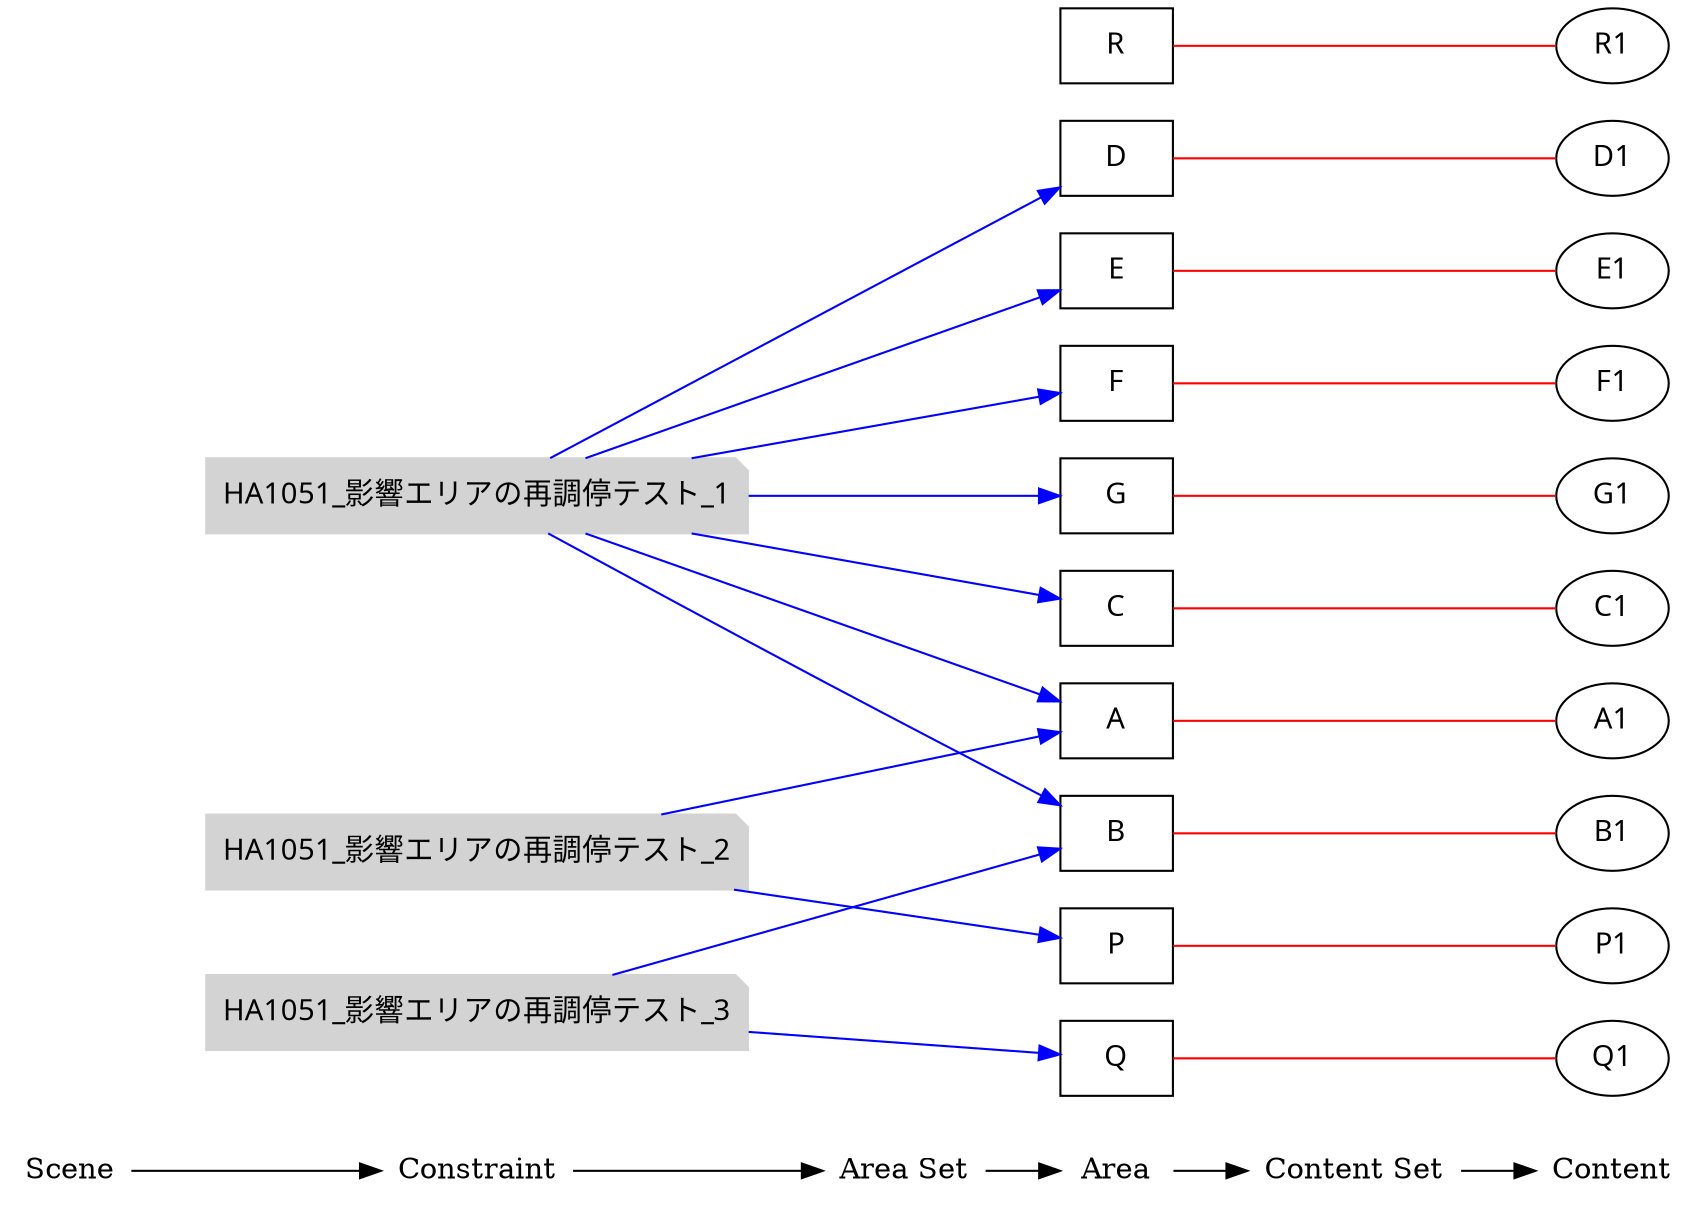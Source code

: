 digraph rule_objects_graph {
	rankdir = LR;
	charset="utf-8";
	clusterrank = global;
	
	node [shape = plaintext];
	Scene -> Constraint -> "Area Set" -> Area -> "Content Set" -> Content; 
	{ rank = same;
		node [shape = box];
		{
			Area;
			e1 [label="A", fontname="Meiryo UI"];
			e2 [label="B", fontname="Meiryo UI"];
			e3 [label="C", fontname="Meiryo UI"];
			e4 [label="D", fontname="Meiryo UI"];
			e5 [label="E", fontname="Meiryo UI"];
			e6 [label="F", fontname="Meiryo UI"];
			e7 [label="G", fontname="Meiryo UI"];
			e8 [label="P", fontname="Meiryo UI"];
			e9 [label="Q", fontname="Meiryo UI"];
			e10 [label="R", fontname="Meiryo UI"];

		}
	}
	
	{ rank = same;
		node [shape = ellipse];
		{
			Content;
			e11 [label="A1", fontname="Meiryo UI"];
			e12 [label="B1", fontname="Meiryo UI"];
			e13 [label="C1", fontname="Meiryo UI"];
			e14 [label="D1", fontname="Meiryo UI"];
			e15 [label="E1", fontname="Meiryo UI"];
			e16 [label="F1", fontname="Meiryo UI"];
			e17 [label="G1", fontname="Meiryo UI"];
			e18 [label="P1", fontname="Meiryo UI"];
			e19 [label="Q1", fontname="Meiryo UI"];
			e20 [label="R1", fontname="Meiryo UI"];


		}
	}
	
	{
		subgraph subareaset {
			"Area Set";
			node [shape = box, style = filled, color = lightpink];


		}
	}


	
	{
		subgraph subcontentset {
			"Content Set";
			node [shape = ellipse, style = filled, color = palegreen];


		}
	}



	e1 -> e11 [dir=none, color=red];
	e2 -> e12 [dir=none, color=red];
	e3 -> e13 [dir=none, color=red];
	e4 -> e14 [dir=none, color=red];
	e5 -> e15 [dir=none, color=red];
	e6 -> e16 [dir=none, color=red];
	e7 -> e17 [dir=none, color=red];
	e8 -> e18 [dir=none, color=red];
	e9 -> e19 [dir=none, color=red];
	e10 -> e20 [dir=none, color=red];
	

	

	

	

	subgraph scene { rank = same;
		node [shape = circle, style = filled, color = lightblue];
		{
			"Scene";

		}
	}

	{ rank = same;
		node [shape = note, style = filled, color = lightgrey];
		{
			"Constraint";
			e21 [label="HA1051_影響エリアの再調停テスト_1", fontname="Meiryo UI"];
			e22 [label="HA1051_影響エリアの再調停テスト_2", fontname="Meiryo UI"];
			e23 [label="HA1051_影響エリアの再調停テスト_3", fontname="Meiryo UI"];
		}
	}
	
	{ rank = same;
		node [shape = note, style = filled, color = lavenderblush2];
		{
			"Constraint";
		}
	}

	{ rank = same;
		node [shape = note, style = filled, color = lightpink2];
		{
			"Constraint";
		}
	}

	e21 -> e6 [color=blue];
	e21 -> e3 [color=blue];
	e21 -> e2 [color=blue];
	e21 -> e7 [color=blue];
	e21 -> e1 [color=blue];
	e21 -> e4 [color=blue];
	e21 -> e5 [color=blue];
	e22 -> e8 [color=blue];
	e22 -> e1 [color=blue];
	e23 -> e2 [color=blue];
	e23 -> e9 [color=blue];
	

	

	
}

